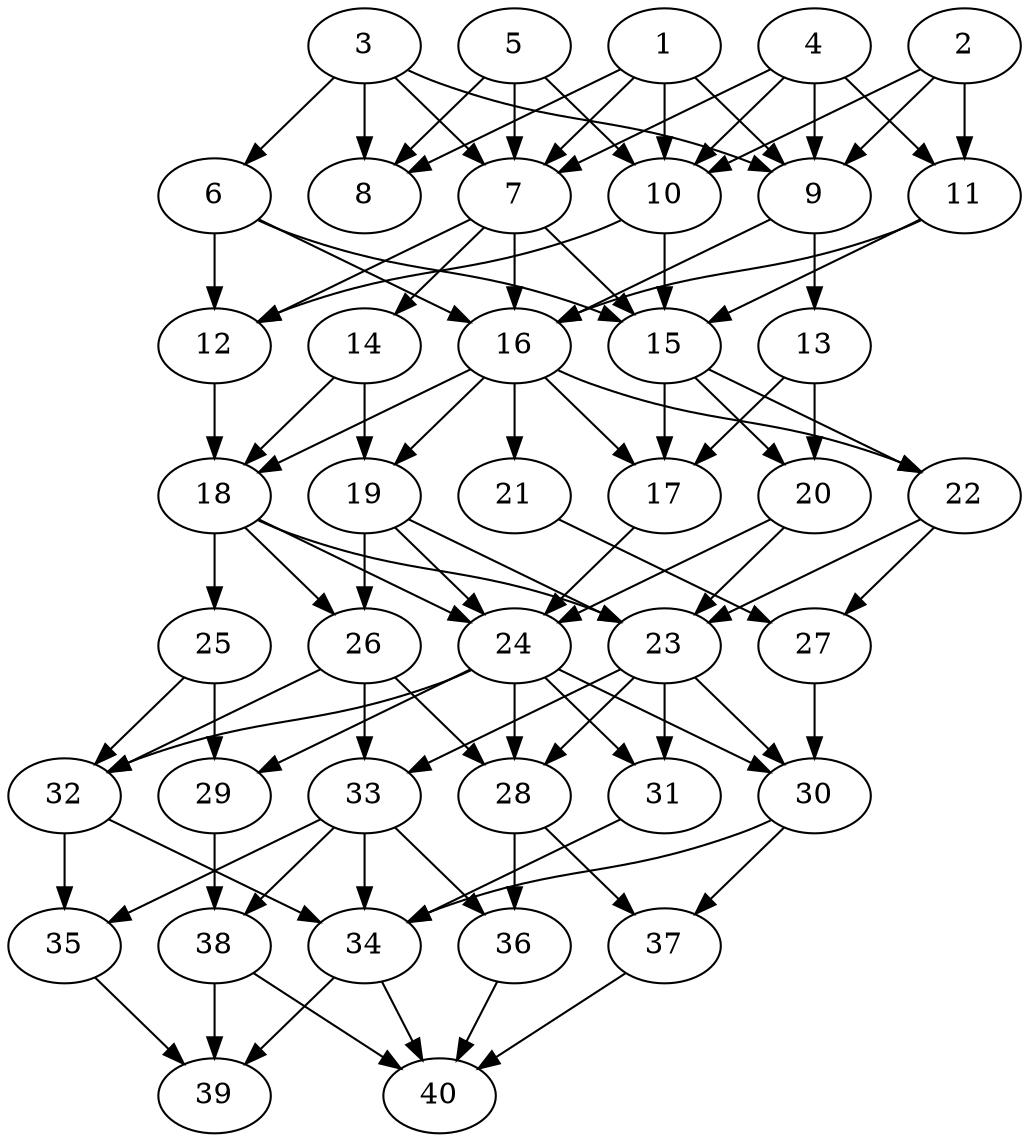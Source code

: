 // DAG automatically generated by daggen at Thu Oct  3 14:06:48 2019
// ./daggen --dot -n 40 --ccr 0.3 --fat 0.5 --regular 0.7 --density 0.7 --mindata 5242880 --maxdata 52428800 
digraph G {
  1 [size="26763947", alpha="0.06", expect_size="8029184"] 
  1 -> 7 [size ="8029184"]
  1 -> 8 [size ="8029184"]
  1 -> 9 [size ="8029184"]
  1 -> 10 [size ="8029184"]
  2 [size="162560000", alpha="0.17", expect_size="48768000"] 
  2 -> 9 [size ="48768000"]
  2 -> 10 [size ="48768000"]
  2 -> 11 [size ="48768000"]
  3 [size="53807787", alpha="0.08", expect_size="16142336"] 
  3 -> 6 [size ="16142336"]
  3 -> 7 [size ="16142336"]
  3 -> 8 [size ="16142336"]
  3 -> 9 [size ="16142336"]
  4 [size="138280960", alpha="0.19", expect_size="41484288"] 
  4 -> 7 [size ="41484288"]
  4 -> 9 [size ="41484288"]
  4 -> 10 [size ="41484288"]
  4 -> 11 [size ="41484288"]
  5 [size="128884053", alpha="0.16", expect_size="38665216"] 
  5 -> 7 [size ="38665216"]
  5 -> 8 [size ="38665216"]
  5 -> 10 [size ="38665216"]
  6 [size="108171947", alpha="0.02", expect_size="32451584"] 
  6 -> 12 [size ="32451584"]
  6 -> 15 [size ="32451584"]
  6 -> 16 [size ="32451584"]
  7 [size="122675200", alpha="0.05", expect_size="36802560"] 
  7 -> 12 [size ="36802560"]
  7 -> 14 [size ="36802560"]
  7 -> 15 [size ="36802560"]
  7 -> 16 [size ="36802560"]
  8 [size="152255147", alpha="0.13", expect_size="45676544"] 
  9 [size="104983893", alpha="0.03", expect_size="31495168"] 
  9 -> 13 [size ="31495168"]
  9 -> 16 [size ="31495168"]
  10 [size="142254080", alpha="0.11", expect_size="42676224"] 
  10 -> 12 [size ="42676224"]
  10 -> 15 [size ="42676224"]
  11 [size="165294080", alpha="0.02", expect_size="49588224"] 
  11 -> 15 [size ="49588224"]
  11 -> 16 [size ="49588224"]
  12 [size="59125760", alpha="0.16", expect_size="17737728"] 
  12 -> 18 [size ="17737728"]
  13 [size="37249707", alpha="0.07", expect_size="11174912"] 
  13 -> 17 [size ="11174912"]
  13 -> 20 [size ="11174912"]
  14 [size="103174827", alpha="0.15", expect_size="30952448"] 
  14 -> 18 [size ="30952448"]
  14 -> 19 [size ="30952448"]
  15 [size="95798613", alpha="0.16", expect_size="28739584"] 
  15 -> 17 [size ="28739584"]
  15 -> 20 [size ="28739584"]
  15 -> 22 [size ="28739584"]
  16 [size="63443627", alpha="0.08", expect_size="19033088"] 
  16 -> 17 [size ="19033088"]
  16 -> 18 [size ="19033088"]
  16 -> 19 [size ="19033088"]
  16 -> 21 [size ="19033088"]
  16 -> 22 [size ="19033088"]
  17 [size="81687893", alpha="0.01", expect_size="24506368"] 
  17 -> 24 [size ="24506368"]
  18 [size="119019520", alpha="0.18", expect_size="35705856"] 
  18 -> 23 [size ="35705856"]
  18 -> 24 [size ="35705856"]
  18 -> 25 [size ="35705856"]
  18 -> 26 [size ="35705856"]
  19 [size="62641493", alpha="0.01", expect_size="18792448"] 
  19 -> 23 [size ="18792448"]
  19 -> 24 [size ="18792448"]
  19 -> 26 [size ="18792448"]
  20 [size="84920320", alpha="0.15", expect_size="25476096"] 
  20 -> 23 [size ="25476096"]
  20 -> 24 [size ="25476096"]
  21 [size="172021760", alpha="0.10", expect_size="51606528"] 
  21 -> 27 [size ="51606528"]
  22 [size="30952107", alpha="0.04", expect_size="9285632"] 
  22 -> 23 [size ="9285632"]
  22 -> 27 [size ="9285632"]
  23 [size="160375467", alpha="0.02", expect_size="48112640"] 
  23 -> 28 [size ="48112640"]
  23 -> 30 [size ="48112640"]
  23 -> 31 [size ="48112640"]
  23 -> 33 [size ="48112640"]
  24 [size="59129173", alpha="0.16", expect_size="17738752"] 
  24 -> 28 [size ="17738752"]
  24 -> 29 [size ="17738752"]
  24 -> 30 [size ="17738752"]
  24 -> 31 [size ="17738752"]
  24 -> 32 [size ="17738752"]
  25 [size="174254080", alpha="0.04", expect_size="52276224"] 
  25 -> 29 [size ="52276224"]
  25 -> 32 [size ="52276224"]
  26 [size="144882347", alpha="0.03", expect_size="43464704"] 
  26 -> 28 [size ="43464704"]
  26 -> 32 [size ="43464704"]
  26 -> 33 [size ="43464704"]
  27 [size="51534507", alpha="0.16", expect_size="15460352"] 
  27 -> 30 [size ="15460352"]
  28 [size="61067947", alpha="0.06", expect_size="18320384"] 
  28 -> 36 [size ="18320384"]
  28 -> 37 [size ="18320384"]
  29 [size="42864640", alpha="0.07", expect_size="12859392"] 
  29 -> 38 [size ="12859392"]
  30 [size="48233813", alpha="0.04", expect_size="14470144"] 
  30 -> 34 [size ="14470144"]
  30 -> 37 [size ="14470144"]
  31 [size="164440747", alpha="0.19", expect_size="49332224"] 
  31 -> 34 [size ="49332224"]
  32 [size="86200320", alpha="0.00", expect_size="25860096"] 
  32 -> 34 [size ="25860096"]
  32 -> 35 [size ="25860096"]
  33 [size="115889493", alpha="0.04", expect_size="34766848"] 
  33 -> 34 [size ="34766848"]
  33 -> 35 [size ="34766848"]
  33 -> 36 [size ="34766848"]
  33 -> 38 [size ="34766848"]
  34 [size="132553387", alpha="0.18", expect_size="39766016"] 
  34 -> 39 [size ="39766016"]
  34 -> 40 [size ="39766016"]
  35 [size="99710293", alpha="0.03", expect_size="29913088"] 
  35 -> 39 [size ="29913088"]
  36 [size="128771413", alpha="0.13", expect_size="38631424"] 
  36 -> 40 [size ="38631424"]
  37 [size="153146027", alpha="0.11", expect_size="45943808"] 
  37 -> 40 [size ="45943808"]
  38 [size="120743253", alpha="0.03", expect_size="36222976"] 
  38 -> 39 [size ="36222976"]
  38 -> 40 [size ="36222976"]
  39 [size="166348800", alpha="0.20", expect_size="49904640"] 
  40 [size="62897493", alpha="0.05", expect_size="18869248"] 
}

